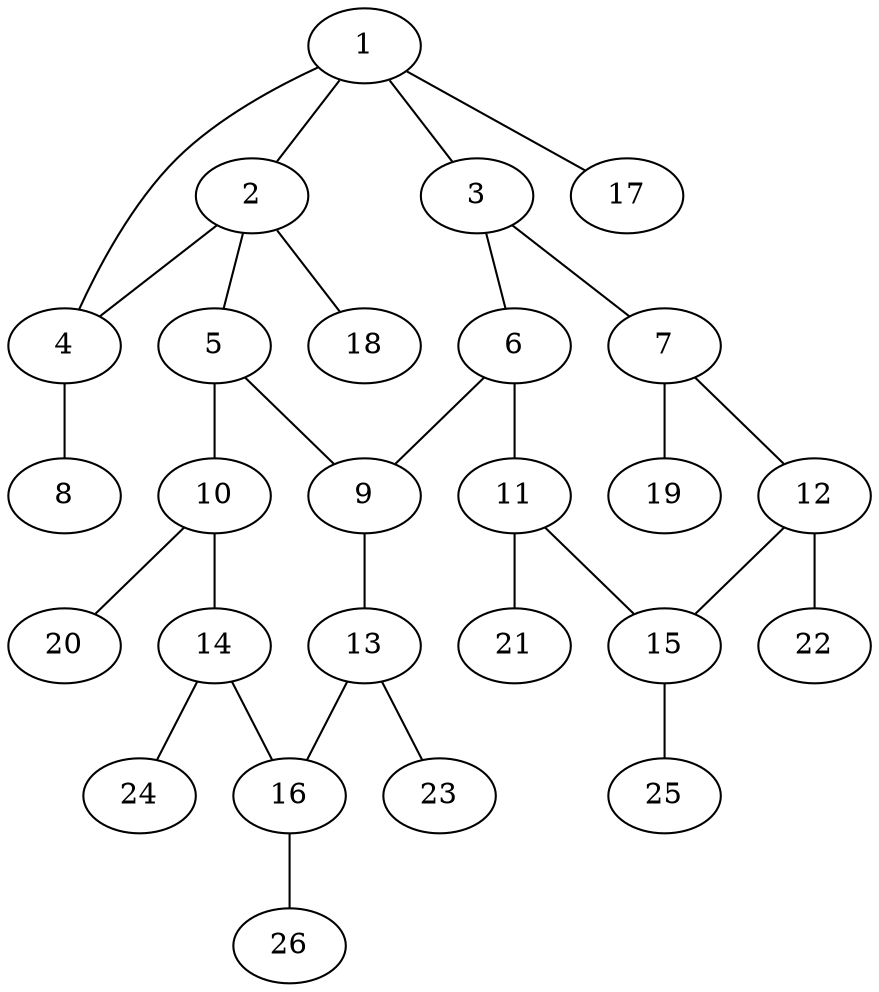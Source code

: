 graph molecule_2474 {
	1	 [chem=C];
	2	 [chem=C];
	1 -- 2	 [valence=1];
	3	 [chem=C];
	1 -- 3	 [valence=1];
	4	 [chem=N];
	1 -- 4	 [valence=1];
	17	 [chem=H];
	1 -- 17	 [valence=1];
	2 -- 4	 [valence=1];
	5	 [chem=C];
	2 -- 5	 [valence=1];
	18	 [chem=H];
	2 -- 18	 [valence=1];
	6	 [chem=C];
	3 -- 6	 [valence=2];
	7	 [chem=C];
	3 -- 7	 [valence=1];
	8	 [chem=Cl];
	4 -- 8	 [valence=1];
	9	 [chem=C];
	5 -- 9	 [valence=2];
	10	 [chem=C];
	5 -- 10	 [valence=1];
	6 -- 9	 [valence=1];
	11	 [chem=C];
	6 -- 11	 [valence=1];
	12	 [chem=C];
	7 -- 12	 [valence=2];
	19	 [chem=H];
	7 -- 19	 [valence=1];
	13	 [chem=C];
	9 -- 13	 [valence=1];
	14	 [chem=C];
	10 -- 14	 [valence=2];
	20	 [chem=H];
	10 -- 20	 [valence=1];
	15	 [chem=C];
	11 -- 15	 [valence=2];
	21	 [chem=H];
	11 -- 21	 [valence=1];
	12 -- 15	 [valence=1];
	22	 [chem=H];
	12 -- 22	 [valence=1];
	16	 [chem=C];
	13 -- 16	 [valence=2];
	23	 [chem=H];
	13 -- 23	 [valence=1];
	14 -- 16	 [valence=1];
	24	 [chem=H];
	14 -- 24	 [valence=1];
	25	 [chem=H];
	15 -- 25	 [valence=1];
	26	 [chem=H];
	16 -- 26	 [valence=1];
}
